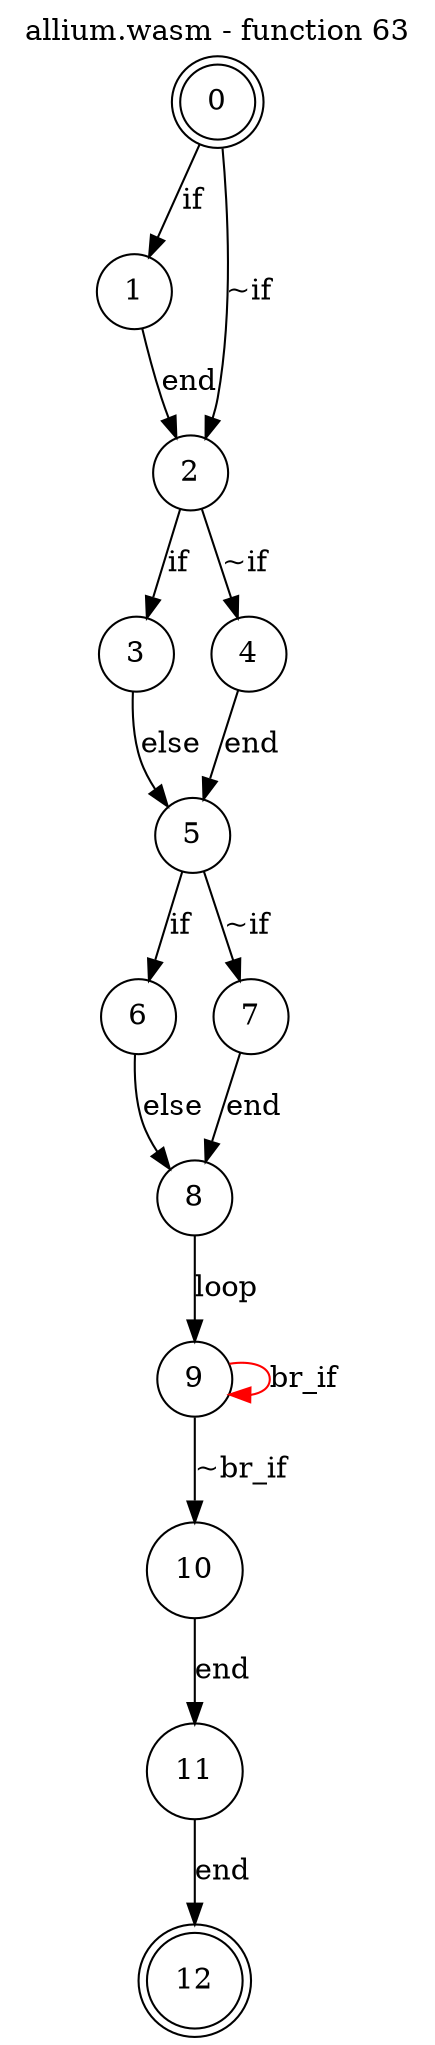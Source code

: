 digraph finite_state_machine {
    label = "allium.wasm - function 63"
    labelloc =  t
    labelfontsize = 16
    labelfontcolor = black
    labelfontname = "Helvetica"
    node [shape = doublecircle]; 0 12;
    node [shape = circle];
    0 -> 1[label = "if"];
    0 -> 2[label = "~if"];
    1 -> 2[label = "end"];
    2 -> 3[label = "if"];
    2 -> 4[label = "~if"];
    3 -> 5[label = "else"];
    4 -> 5[label = "end"];
    5 -> 6[label = "if"];
    5 -> 7[label = "~if"];
    6 -> 8[label = "else"];
    7 -> 8[label = "end"];
    8 -> 9[label = "loop"];
    9 -> 10[label = "~br_if"];
    9 -> 9[color="red" label = "br_if"];
    10 -> 11[label = "end"];
    11 -> 12[label = "end"];
}
